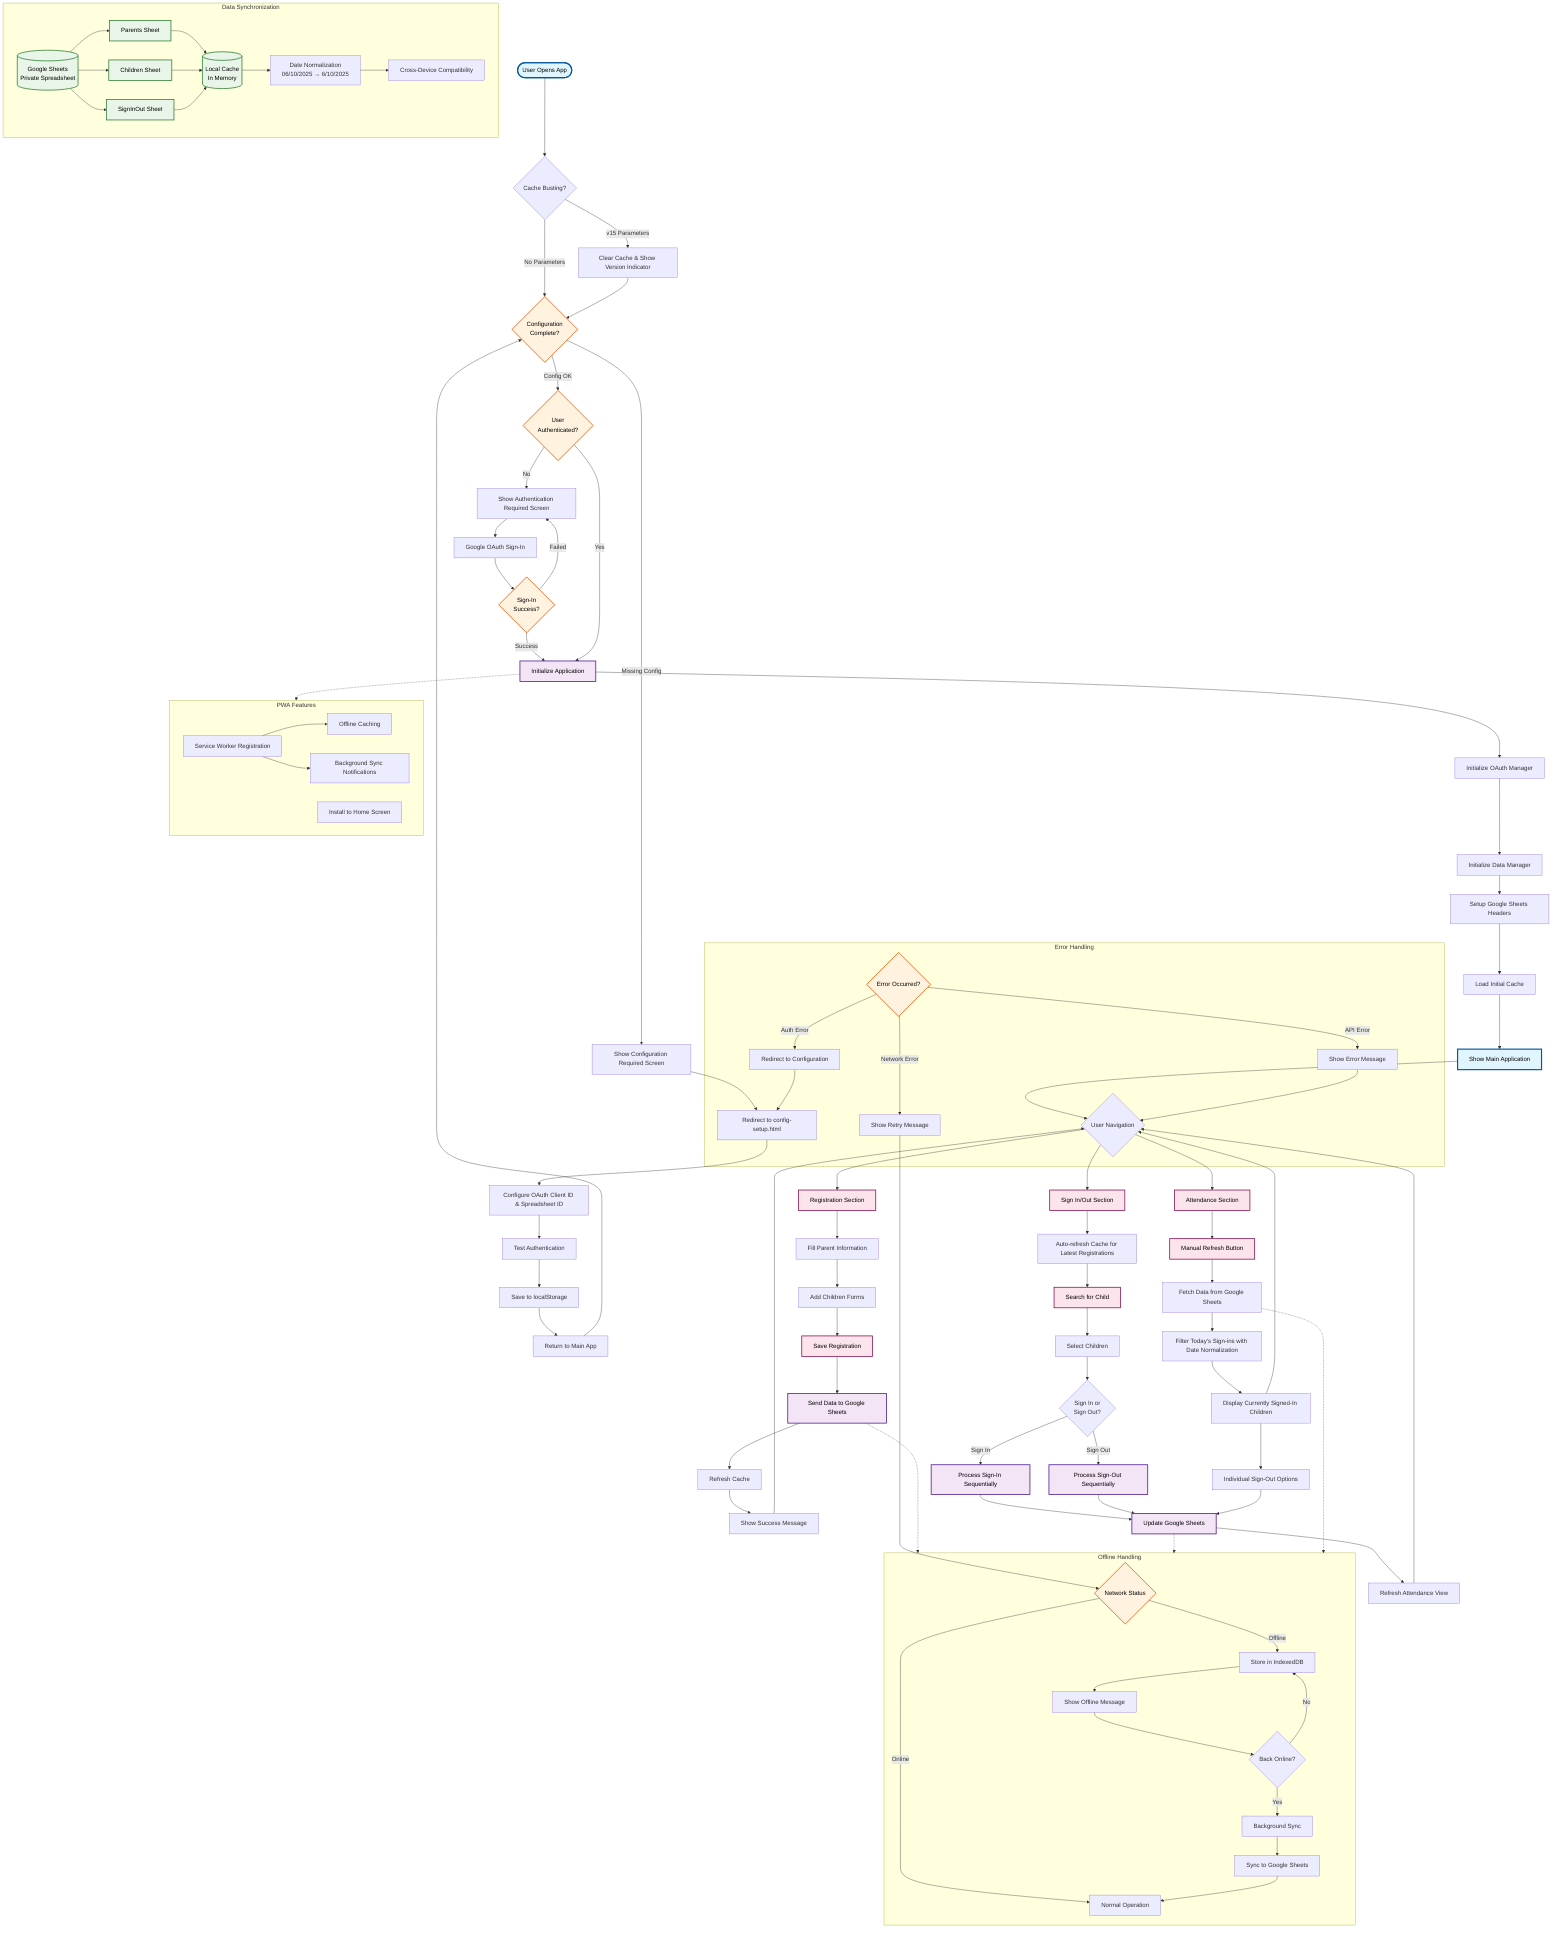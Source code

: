 flowchart TD
    Start([User Opens App]) --> CacheBust{Cache Busting?}
    CacheBust -->|v15 Parameters| ClearCache[Clear Cache & Show Version Indicator]
    CacheBust -->|No Parameters| ConfigCheck
    ClearCache --> ConfigCheck
    
    ConfigCheck{Configuration<br/>Complete?} 
    ConfigCheck -->|Missing Config| ShowConfigScreen[Show Configuration Required Screen]
    ShowConfigScreen --> ConfigSetup[Redirect to config-setup.html]
    ConfigSetup --> ConfigureOAuth[Configure OAuth Client ID & Spreadsheet ID]
    ConfigureOAuth --> TestAuth[Test Authentication]
    TestAuth --> SaveConfig[Save to localStorage]
    SaveConfig --> BackToApp[Return to Main App]
    BackToApp --> ConfigCheck
    
    ConfigCheck -->|Config OK| AuthCheck{User<br/>Authenticated?}
    AuthCheck -->|No| ShowAuthScreen[Show Authentication Required Screen]
    ShowAuthScreen --> GoogleSignIn[Google OAuth Sign-In]
    GoogleSignIn --> AuthSuccess{Sign-In<br/>Success?}
    AuthSuccess -->|Failed| ShowAuthScreen
    AuthSuccess -->|Success| InitializeApp
    
    AuthCheck -->|Yes| InitializeApp[Initialize Application]
    InitializeApp --> InitOAuth[Initialize OAuth Manager]
    InitOAuth --> InitDataManager[Initialize Data Manager]
    InitDataManager --> SetupSheets[Setup Google Sheets Headers]
    SetupSheets --> LoadCache[Load Initial Cache]
    LoadCache --> ShowMainApp[Show Main Application]
    
    ShowMainApp --> Navigation{User Navigation}
    
    Navigation --> Registration[Registration Section]
    Registration --> AddParent[Fill Parent Information]
    AddParent --> AddChildren[Add Children Forms]
    AddChildren --> SaveReg[Save Registration]
    SaveReg --> SendToSheets[Send Data to Google Sheets]
    SendToSheets --> RefreshCache[Refresh Cache]
    RefreshCache --> ShowSuccess[Show Success Message]
    ShowSuccess --> Navigation
    
    Navigation --> SignInOut[Sign In/Out Section]
    SignInOut --> AutoRefresh[Auto-refresh Cache for Latest Registrations]
    AutoRefresh --> SearchChild[Search for Child]
    SearchChild --> SelectChild[Select Children]
    SelectChild --> SignInAction{Sign In or<br/>Sign Out?}
    SignInAction -->|Sign In| ProcessSignIn[Process Sign-In Sequentially]
    SignInAction -->|Sign Out| ProcessSignOut[Process Sign-Out Sequentially]
    ProcessSignIn --> UpdateSheets[Update Google Sheets]
    ProcessSignOut --> UpdateSheets
    UpdateSheets --> RefreshAttendance[Refresh Attendance View]
    RefreshAttendance --> Navigation
    
    Navigation --> Attendance[Attendance Section]
    Attendance --> ManualRefresh[Manual Refresh Button]
    ManualRefresh --> FetchFromSheets[Fetch Data from Google Sheets]
    FetchFromSheets --> FilterToday[Filter Today's Sign-ins with Date Normalization]
    FilterToday --> ShowCurrentAttendance[Display Currently Signed-In Children]
    ShowCurrentAttendance --> IndividualSignOut[Individual Sign-Out Options]
    IndividualSignOut --> UpdateSheets
    ShowCurrentAttendance --> Navigation
    
    subgraph OfflineHandling ["Offline Handling"]
        NetworkCheck{Network Status}
        NetworkCheck -->|Online| NormalOperation[Normal Operation]
        NetworkCheck -->|Offline| StoreLocal[Store in IndexedDB]
        StoreLocal --> ShowOfflineMsg[Show Offline Message]
        ShowOfflineMsg --> BackOnline{Back Online?}
        BackOnline -->|Yes| BackgroundSync[Background Sync]
        BackgroundSync --> SyncToSheets[Sync to Google Sheets]
        SyncToSheets --> NormalOperation
        BackOnline -->|No| StoreLocal
    end
    
    subgraph DataFlow ["Data Synchronization"]
        GoogleSheets[(Google Sheets<br/>Private Spreadsheet)]
        ParentsSheet[Parents Sheet]
        ChildrenSheet[Children Sheet] 
        SignInOutSheet[SignInOut Sheet]
        GoogleSheets --> ParentsSheet
        GoogleSheets --> ChildrenSheet
        GoogleSheets --> SignInOutSheet
        
        LocalCache[(Local Cache<br/>In Memory)]
        ParentsSheet --> LocalCache
        ChildrenSheet --> LocalCache
        SignInOutSheet --> LocalCache
        
        DateNormalization[Date Normalization<br/>06/10/2025 → 6/10/2025]
        LocalCache --> DateNormalization
        DateNormalization --> CrossDeviceSync[Cross-Device Compatibility]
    end
    
    subgraph PWAFeatures ["PWA Features"]
        ServiceWorker[Service Worker Registration]
        OfflineCache[Offline Caching]
        InstallPrompt[Install to Home Screen]
        PushNotifications[Background Sync Notifications]
        ServiceWorker --> OfflineCache
        ServiceWorker --> PushNotifications
    end
    
    subgraph ErrorHandling ["Error Handling"]
        ErrorCatch{Error Occurred?}
        ErrorCatch -->|Auth Error| RedirectConfig[Redirect to Configuration]
        ErrorCatch -->|Network Error| ShowRetry[Show Retry Message]
        ErrorCatch -->|API Error| ShowErrorMsg[Show Error Message]
        ShowRetry --> NetworkCheck
        ShowErrorMsg --> Navigation
        RedirectConfig --> ConfigSetup
    end
    
    SendToSheets -.-> OfflineHandling
    UpdateSheets -.-> OfflineHandling
    FetchFromSheets -.-> OfflineHandling
    InitializeApp -.-> PWAFeatures
    
    classDef startEnd fill:#e1f5fe,stroke:#01579b,stroke-width:3px,color:#000
    classDef process fill:#f3e5f5,stroke:#4a148c,stroke-width:2px,color:#000
    classDef decision fill:#fff3e0,stroke:#e65100,stroke-width:2px,color:#000
    classDef dataStore fill:#e8f5e8,stroke:#2e7d32,stroke-width:2px,color:#000
    classDef userAction fill:#fce4ec,stroke:#880e4f,stroke-width:2px,color:#000
    
    class Start,ShowMainApp startEnd
    class InitializeApp,ProcessSignIn,ProcessSignOut,SendToSheets,UpdateSheets process
    class ConfigCheck,AuthCheck,AuthSuccess,NetworkCheck,ErrorCatch decision
    class GoogleSheets,LocalCache,ParentsSheet,ChildrenSheet,SignInOutSheet dataStore
    class Registration,SignInOut,Attendance,SaveReg,SearchChild,ManualRefresh userAction